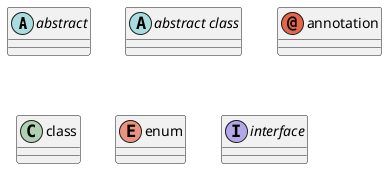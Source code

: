 
@startuml
' 类型
'抽象类
abstract        abstract
abstract class  "abstract class"
'注解
annotation      annotation

'类
class           class
'枚举
enum            enum
'接口
interface       interface

@enduml



@startuml
' 关系
'泛化关系，继承
Class01 <|-- Class02

'实现
interface     interface
interface <|.. Class11

'组合关系
Class03 *-- Class04

'聚合关系
Class05 o-- Class06

' 关联关系(association)
Class20 --> Class21

' 依赖关系(dependency)
Class22 ..> Class23

@enduml


@startuml
'https://plantuml.com/class-diagram
'类型


abstract class AbstractList
abstract AbstractCollection
interface List
interface Collection

List <|-- AbstractList
Collection <|-- AbstractCollection

Collection <|- List
AbstractCollection <|- AbstractList
AbstractList <|-- ArrayList

class ArrayList {
    Object[] elementData
    size()
}

enum TimeUnit {
    DAYS
    HOURS
    MINUTES
}

@enduml